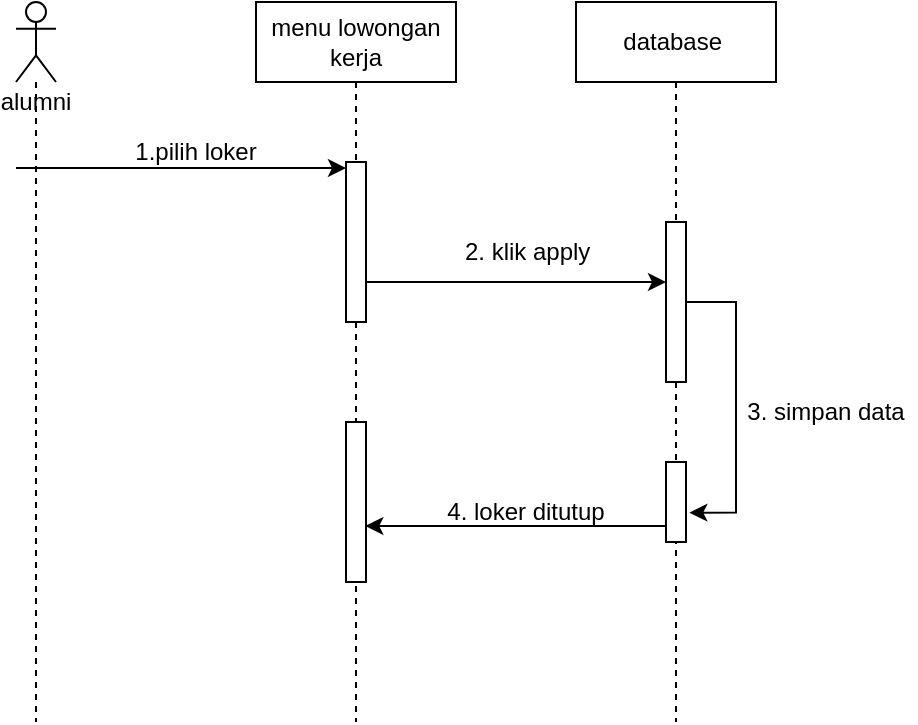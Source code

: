 <mxfile version="20.0.4" type="github"><diagram id="IU8xrknCbxoS3MElJnr0" name="Page-1"><mxGraphModel dx="828" dy="483" grid="1" gridSize="10" guides="1" tooltips="1" connect="1" arrows="1" fold="1" page="1" pageScale="1" pageWidth="850" pageHeight="1100" math="0" shadow="0"><root><mxCell id="0"/><mxCell id="1" parent="0"/><mxCell id="v8kb-AiYh8mTfE2PVq1q-24" value="" style="endArrow=classic;html=1;rounded=0;exitX=-0.25;exitY=0.8;exitDx=0;exitDy=0;exitPerimeter=0;" parent="1" edge="1"><mxGeometry width="50" height="50" relative="1" as="geometry"><mxPoint x="527.5" y="342" as="sourcePoint"/><mxPoint x="374.667" y="342" as="targetPoint"/></mxGeometry></mxCell><mxCell id="v8kb-AiYh8mTfE2PVq1q-25" value="4. loker ditutup" style="text;html=1;strokeColor=none;fillColor=none;align=center;verticalAlign=middle;whiteSpace=wrap;rounded=0;" parent="1" vertex="1"><mxGeometry x="380" y="320" width="150" height="30" as="geometry"/></mxCell><mxCell id="v8kb-AiYh8mTfE2PVq1q-13" value="" style="endArrow=classic;html=1;rounded=0;" parent="1" edge="1"><mxGeometry width="50" height="50" relative="1" as="geometry"><mxPoint x="370" y="220" as="sourcePoint"/><mxPoint x="525" y="220" as="targetPoint"/><Array as="points"><mxPoint x="470" y="220"/></Array></mxGeometry></mxCell><mxCell id="bE2mZ68ysMoY_JBdSQC_-1" value="menu lowongan kerja" style="shape=umlLifeline;perimeter=lifelinePerimeter;whiteSpace=wrap;html=1;container=1;collapsible=0;recursiveResize=0;outlineConnect=0;" parent="1" vertex="1"><mxGeometry x="320" y="80" width="100" height="360" as="geometry"/></mxCell><mxCell id="v8kb-AiYh8mTfE2PVq1q-3" value="" style="html=1;points=[];perimeter=orthogonalPerimeter;" parent="bE2mZ68ysMoY_JBdSQC_-1" vertex="1"><mxGeometry x="45" y="80" width="10" height="80" as="geometry"/></mxCell><mxCell id="v8kb-AiYh8mTfE2PVq1q-19" value="" style="html=1;points=[];perimeter=orthogonalPerimeter;" parent="bE2mZ68ysMoY_JBdSQC_-1" vertex="1"><mxGeometry x="45" y="210" width="10" height="80" as="geometry"/></mxCell><mxCell id="bE2mZ68ysMoY_JBdSQC_-3" value="database&amp;nbsp;" style="shape=umlLifeline;perimeter=lifelinePerimeter;whiteSpace=wrap;html=1;container=1;collapsible=0;recursiveResize=0;outlineConnect=0;" parent="1" vertex="1"><mxGeometry x="480" y="80" width="100" height="360" as="geometry"/></mxCell><mxCell id="v8kb-AiYh8mTfE2PVq1q-17" value="" style="edgeStyle=orthogonalEdgeStyle;rounded=0;orthogonalLoop=1;jettySize=auto;html=1;entryX=1.167;entryY=0.633;entryDx=0;entryDy=0;entryPerimeter=0;" parent="bE2mZ68ysMoY_JBdSQC_-3" source="v8kb-AiYh8mTfE2PVq1q-5" target="v8kb-AiYh8mTfE2PVq1q-15" edge="1"><mxGeometry relative="1" as="geometry"><mxPoint x="80" y="150" as="targetPoint"/><Array as="points"><mxPoint x="80" y="150"/><mxPoint x="80" y="255"/></Array></mxGeometry></mxCell><mxCell id="v8kb-AiYh8mTfE2PVq1q-5" value="" style="html=1;points=[];perimeter=orthogonalPerimeter;" parent="bE2mZ68ysMoY_JBdSQC_-3" vertex="1"><mxGeometry x="45" y="110" width="10" height="80" as="geometry"/></mxCell><mxCell id="v8kb-AiYh8mTfE2PVq1q-15" value="" style="html=1;points=[];perimeter=orthogonalPerimeter;" parent="bE2mZ68ysMoY_JBdSQC_-3" vertex="1"><mxGeometry x="45" y="230" width="10" height="40" as="geometry"/></mxCell><mxCell id="v8kb-AiYh8mTfE2PVq1q-1" value="alumni" style="shape=umlLifeline;participant=umlActor;perimeter=lifelinePerimeter;whiteSpace=wrap;html=1;container=1;collapsible=0;recursiveResize=0;verticalAlign=top;spacingTop=36;outlineConnect=0;" parent="1" vertex="1"><mxGeometry x="200" y="80" width="20" height="360" as="geometry"/></mxCell><mxCell id="v8kb-AiYh8mTfE2PVq1q-6" value="" style="endArrow=classic;html=1;rounded=0;" parent="1" target="v8kb-AiYh8mTfE2PVq1q-3" edge="1"><mxGeometry width="50" height="50" relative="1" as="geometry"><mxPoint x="200" y="163" as="sourcePoint"/><mxPoint x="450" y="230" as="targetPoint"/></mxGeometry></mxCell><mxCell id="v8kb-AiYh8mTfE2PVq1q-14" value="2. klik apply&amp;nbsp;" style="text;html=1;strokeColor=none;fillColor=none;align=center;verticalAlign=middle;whiteSpace=wrap;rounded=0;" parent="1" vertex="1"><mxGeometry x="395" y="190" width="125" height="30" as="geometry"/></mxCell><mxCell id="v8kb-AiYh8mTfE2PVq1q-23" value="3. simpan data" style="text;html=1;strokeColor=none;fillColor=none;align=center;verticalAlign=middle;whiteSpace=wrap;rounded=0;" parent="1" vertex="1"><mxGeometry x="560" y="270" width="90" height="30" as="geometry"/></mxCell><mxCell id="zhNwUyBWvApqeEq2Sd4E-1" value="1.pilih loker" style="text;html=1;strokeColor=none;fillColor=none;align=center;verticalAlign=middle;whiteSpace=wrap;rounded=0;" vertex="1" parent="1"><mxGeometry x="250" y="140" width="80" height="30" as="geometry"/></mxCell></root></mxGraphModel></diagram></mxfile>